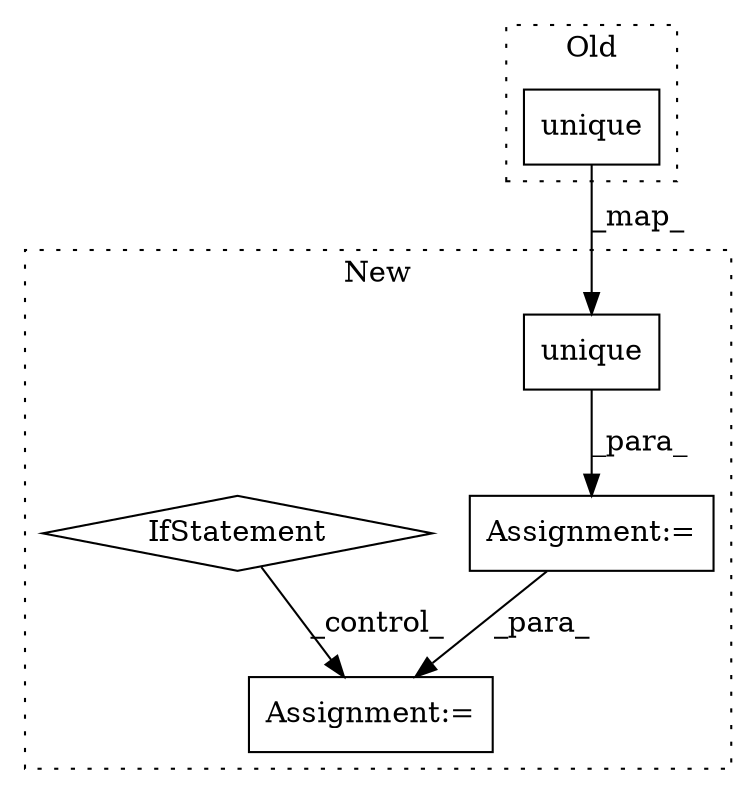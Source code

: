 digraph G {
subgraph cluster0 {
1 [label="unique" a="32" s="4166" l="8" shape="box"];
label = "Old";
style="dotted";
}
subgraph cluster1 {
2 [label="unique" a="32" s="4144" l="8" shape="box"];
3 [label="Assignment:=" a="7" s="4207" l="1" shape="box"];
4 [label="Assignment:=" a="7" s="4085" l="1" shape="box"];
5 [label="IfStatement" a="25" s="4160,4182" l="4,2" shape="diamond"];
label = "New";
style="dotted";
}
1 -> 2 [label="_map_"];
2 -> 4 [label="_para_"];
4 -> 3 [label="_para_"];
5 -> 3 [label="_control_"];
}